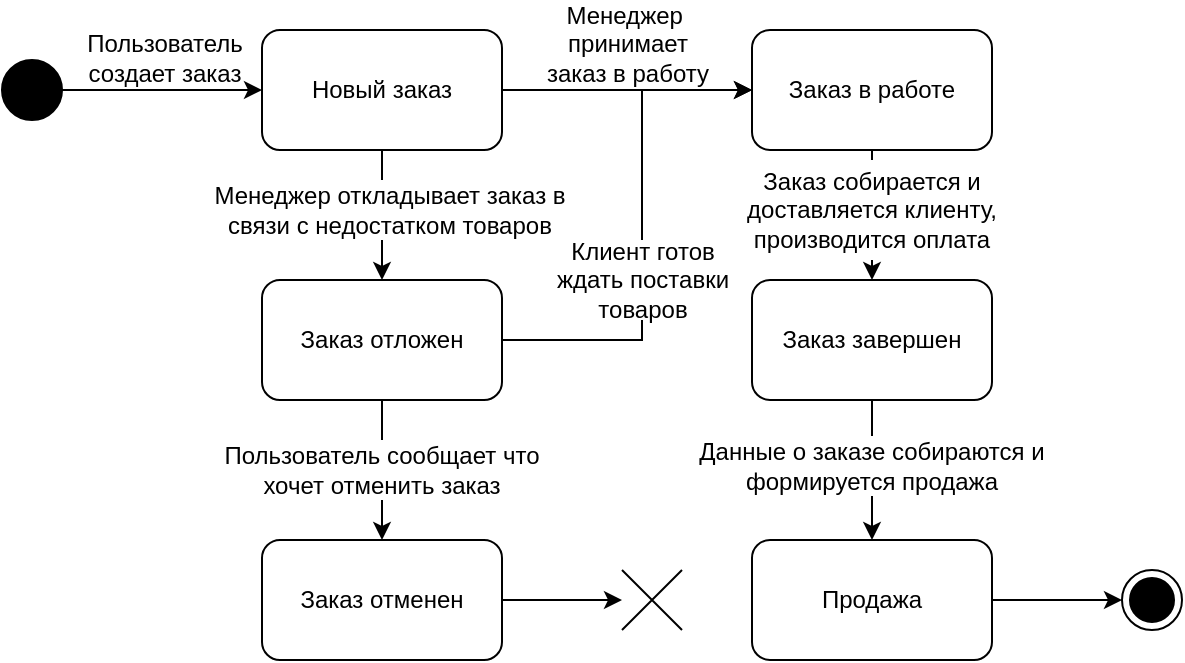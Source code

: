 <mxfile version="24.8.3">
  <diagram name="Страница — 1" id="M3Y_McAyLe1ry4c8g4-7">
    <mxGraphModel dx="819" dy="426" grid="1" gridSize="10" guides="1" tooltips="1" connect="1" arrows="1" fold="1" page="1" pageScale="1" pageWidth="1169" pageHeight="1654" math="0" shadow="0">
      <root>
        <mxCell id="0" />
        <mxCell id="1" parent="0" />
        <mxCell id="kHy_Sm8ghvmxV_8cxAgd-2" value="" style="ellipse;html=1;shape=endState;fillColor=strokeColor;" vertex="1" parent="1">
          <mxGeometry x="710" y="525" width="30" height="30" as="geometry" />
        </mxCell>
        <mxCell id="kHy_Sm8ghvmxV_8cxAgd-5" style="edgeStyle=orthogonalEdgeStyle;rounded=0;orthogonalLoop=1;jettySize=auto;html=1;entryX=0;entryY=0.5;entryDx=0;entryDy=0;" edge="1" parent="1" source="kHy_Sm8ghvmxV_8cxAgd-3" target="kHy_Sm8ghvmxV_8cxAgd-4">
          <mxGeometry relative="1" as="geometry" />
        </mxCell>
        <mxCell id="kHy_Sm8ghvmxV_8cxAgd-3" value="" style="ellipse;fillColor=strokeColor;html=1;" vertex="1" parent="1">
          <mxGeometry x="150" y="270" width="30" height="30" as="geometry" />
        </mxCell>
        <mxCell id="kHy_Sm8ghvmxV_8cxAgd-4" value="Новый заказ" style="rounded=1;whiteSpace=wrap;html=1;" vertex="1" parent="1">
          <mxGeometry x="280" y="255" width="120" height="60" as="geometry" />
        </mxCell>
        <mxCell id="kHy_Sm8ghvmxV_8cxAgd-6" value="Пользователь создает заказ" style="text;html=1;align=center;verticalAlign=middle;whiteSpace=wrap;rounded=0;" vertex="1" parent="1">
          <mxGeometry x="190" y="259" width="83" height="20" as="geometry" />
        </mxCell>
        <mxCell id="kHy_Sm8ghvmxV_8cxAgd-7" value="Заказ в работе" style="rounded=1;whiteSpace=wrap;html=1;" vertex="1" parent="1">
          <mxGeometry x="525" y="255" width="120" height="60" as="geometry" />
        </mxCell>
        <mxCell id="kHy_Sm8ghvmxV_8cxAgd-8" style="edgeStyle=orthogonalEdgeStyle;rounded=0;orthogonalLoop=1;jettySize=auto;html=1;exitX=1;exitY=0.5;exitDx=0;exitDy=0;entryX=0;entryY=0.5;entryDx=0;entryDy=0;" edge="1" parent="1" source="kHy_Sm8ghvmxV_8cxAgd-4" target="kHy_Sm8ghvmxV_8cxAgd-7">
          <mxGeometry relative="1" as="geometry">
            <mxPoint x="410" y="284.66" as="sourcePoint" />
            <mxPoint x="520" y="285" as="targetPoint" />
          </mxGeometry>
        </mxCell>
        <mxCell id="kHy_Sm8ghvmxV_8cxAgd-9" value="Менеджер&amp;nbsp; принимает заказ в работу" style="text;html=1;align=center;verticalAlign=middle;whiteSpace=wrap;rounded=0;" vertex="1" parent="1">
          <mxGeometry x="418" y="252" width="90" height="20" as="geometry" />
        </mxCell>
        <mxCell id="kHy_Sm8ghvmxV_8cxAgd-10" style="edgeStyle=orthogonalEdgeStyle;rounded=0;orthogonalLoop=1;jettySize=auto;html=1;exitX=0.5;exitY=1;exitDx=0;exitDy=0;entryX=0.5;entryY=0;entryDx=0;entryDy=0;" edge="1" parent="1" source="kHy_Sm8ghvmxV_8cxAgd-4" target="kHy_Sm8ghvmxV_8cxAgd-11">
          <mxGeometry relative="1" as="geometry">
            <mxPoint x="350" y="410" as="sourcePoint" />
            <mxPoint x="340" y="350" as="targetPoint" />
          </mxGeometry>
        </mxCell>
        <mxCell id="kHy_Sm8ghvmxV_8cxAgd-15" style="edgeStyle=orthogonalEdgeStyle;rounded=0;orthogonalLoop=1;jettySize=auto;html=1;" edge="1" parent="1" source="kHy_Sm8ghvmxV_8cxAgd-11" target="kHy_Sm8ghvmxV_8cxAgd-14">
          <mxGeometry relative="1" as="geometry" />
        </mxCell>
        <mxCell id="kHy_Sm8ghvmxV_8cxAgd-30" style="edgeStyle=orthogonalEdgeStyle;rounded=0;orthogonalLoop=1;jettySize=auto;html=1;entryX=0;entryY=0.5;entryDx=0;entryDy=0;" edge="1" parent="1" source="kHy_Sm8ghvmxV_8cxAgd-11" target="kHy_Sm8ghvmxV_8cxAgd-7">
          <mxGeometry relative="1" as="geometry">
            <Array as="points">
              <mxPoint x="470" y="410" />
              <mxPoint x="470" y="285" />
            </Array>
          </mxGeometry>
        </mxCell>
        <mxCell id="kHy_Sm8ghvmxV_8cxAgd-11" value="Заказ отложен" style="rounded=1;whiteSpace=wrap;html=1;" vertex="1" parent="1">
          <mxGeometry x="280" y="380" width="120" height="60" as="geometry" />
        </mxCell>
        <mxCell id="kHy_Sm8ghvmxV_8cxAgd-12" value="Менеджер откладывает заказ в связи с недостатком товаров" style="text;html=1;align=center;verticalAlign=middle;whiteSpace=wrap;rounded=0;fillColor=default;" vertex="1" parent="1">
          <mxGeometry x="254" y="330" width="180" height="30" as="geometry" />
        </mxCell>
        <mxCell id="kHy_Sm8ghvmxV_8cxAgd-18" style="edgeStyle=orthogonalEdgeStyle;rounded=0;orthogonalLoop=1;jettySize=auto;html=1;" edge="1" parent="1" source="kHy_Sm8ghvmxV_8cxAgd-14" target="kHy_Sm8ghvmxV_8cxAgd-17">
          <mxGeometry relative="1" as="geometry" />
        </mxCell>
        <mxCell id="kHy_Sm8ghvmxV_8cxAgd-14" value="Заказ отменен" style="rounded=1;whiteSpace=wrap;html=1;" vertex="1" parent="1">
          <mxGeometry x="280" y="510" width="120" height="60" as="geometry" />
        </mxCell>
        <mxCell id="kHy_Sm8ghvmxV_8cxAgd-16" value="Пользователь сообщает что хочет отменить заказ" style="text;html=1;align=center;verticalAlign=middle;whiteSpace=wrap;rounded=0;fillColor=default;" vertex="1" parent="1">
          <mxGeometry x="250" y="460" width="180" height="30" as="geometry" />
        </mxCell>
        <mxCell id="kHy_Sm8ghvmxV_8cxAgd-17" value="" style="shape=umlDestroy;html=1;" vertex="1" parent="1">
          <mxGeometry x="460" y="525" width="30" height="30" as="geometry" />
        </mxCell>
        <mxCell id="kHy_Sm8ghvmxV_8cxAgd-26" style="edgeStyle=orthogonalEdgeStyle;rounded=0;orthogonalLoop=1;jettySize=auto;html=1;entryX=0.5;entryY=0;entryDx=0;entryDy=0;" edge="1" parent="1" source="kHy_Sm8ghvmxV_8cxAgd-19" target="kHy_Sm8ghvmxV_8cxAgd-25">
          <mxGeometry relative="1" as="geometry" />
        </mxCell>
        <mxCell id="kHy_Sm8ghvmxV_8cxAgd-19" value="Заказ завершен" style="rounded=1;whiteSpace=wrap;html=1;" vertex="1" parent="1">
          <mxGeometry x="525" y="380" width="120" height="60" as="geometry" />
        </mxCell>
        <mxCell id="kHy_Sm8ghvmxV_8cxAgd-22" style="edgeStyle=orthogonalEdgeStyle;rounded=0;orthogonalLoop=1;jettySize=auto;html=1;exitX=0.5;exitY=1;exitDx=0;exitDy=0;entryX=0.5;entryY=0;entryDx=0;entryDy=0;" edge="1" parent="1" source="kHy_Sm8ghvmxV_8cxAgd-7" target="kHy_Sm8ghvmxV_8cxAgd-19">
          <mxGeometry relative="1" as="geometry">
            <mxPoint x="410" y="295" as="sourcePoint" />
            <mxPoint x="535" y="295" as="targetPoint" />
          </mxGeometry>
        </mxCell>
        <mxCell id="kHy_Sm8ghvmxV_8cxAgd-23" value="Заказ собирается и доставляется клиенту, производится оплата" style="text;html=1;align=center;verticalAlign=middle;whiteSpace=wrap;rounded=0;fillColor=default;" vertex="1" parent="1">
          <mxGeometry x="515" y="320" width="140" height="50" as="geometry" />
        </mxCell>
        <mxCell id="kHy_Sm8ghvmxV_8cxAgd-28" style="edgeStyle=orthogonalEdgeStyle;rounded=0;orthogonalLoop=1;jettySize=auto;html=1;entryX=0;entryY=0.5;entryDx=0;entryDy=0;" edge="1" parent="1" source="kHy_Sm8ghvmxV_8cxAgd-25" target="kHy_Sm8ghvmxV_8cxAgd-2">
          <mxGeometry relative="1" as="geometry" />
        </mxCell>
        <mxCell id="kHy_Sm8ghvmxV_8cxAgd-25" value="Продажа" style="rounded=1;whiteSpace=wrap;html=1;" vertex="1" parent="1">
          <mxGeometry x="525" y="510" width="120" height="60" as="geometry" />
        </mxCell>
        <mxCell id="kHy_Sm8ghvmxV_8cxAgd-29" value="Данные о заказе собираются и формируется продажа" style="text;html=1;align=center;verticalAlign=middle;whiteSpace=wrap;rounded=0;fillColor=default;" vertex="1" parent="1">
          <mxGeometry x="495" y="458" width="180" height="30" as="geometry" />
        </mxCell>
        <mxCell id="kHy_Sm8ghvmxV_8cxAgd-31" value="Клиент готов ждать поставки товаров" style="text;html=1;align=center;verticalAlign=middle;whiteSpace=wrap;rounded=0;fillColor=default;" vertex="1" parent="1">
          <mxGeometry x="418" y="360" width="105" height="40" as="geometry" />
        </mxCell>
      </root>
    </mxGraphModel>
  </diagram>
</mxfile>
